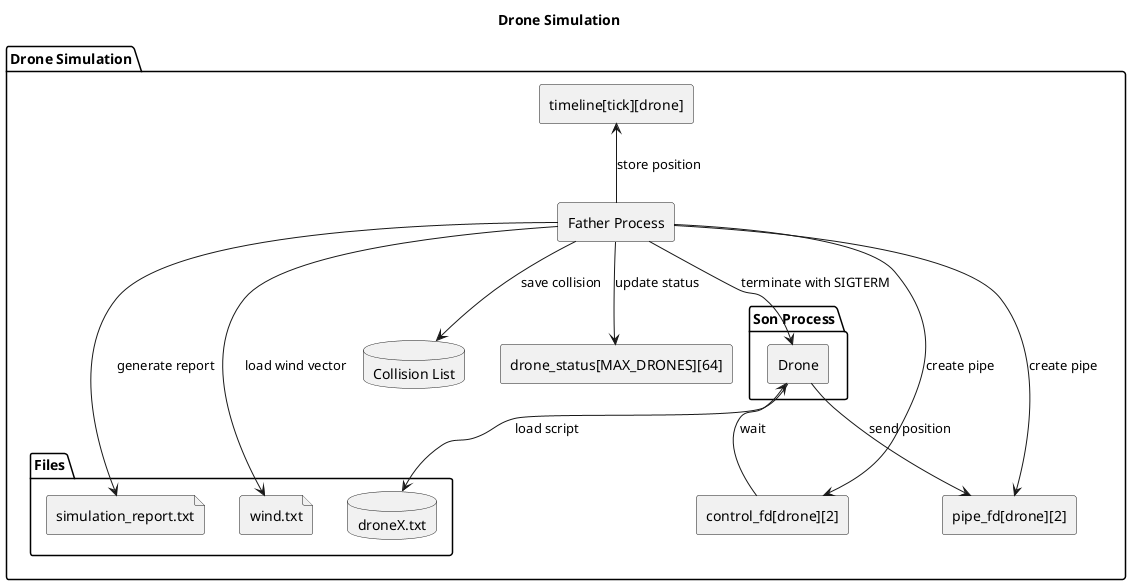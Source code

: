 @startuml
title Drone Simulation

package "Drone Simulation" {

    rectangle "timeline[tick][drone]" as Timeline
    package "Files" as Files {
        database "droneX.txt" as DroneFile
        file "simulation_report.txt" as Report
        file "wind.txt" as WindFile
    }

    rectangle "pipe_fd[drone][2]" as DataPipe
    rectangle "control_fd[drone][2]" as ControlPipe

    rectangle "Father Process" as Father
    package "Son Process" {
        rectangle "Drone" as Drone
    }

    database "Collision List" as CollisionList
    rectangle "drone_status[MAX_DRONES][64]" as Status

    ' Comunicação e sincronização
    Drone <-- ControlPipe : wait
    Drone --> DataPipe : send position
    Drone --> DroneFile : load script

    ' Pipes e processos
    Father --> ControlPipe : create pipe
    Father --> DataPipe : create pipe

    ' Armazenamento
    Father -up-> Timeline : store position
    Father --> Status : update status
    Father --> CollisionList : save collision
    Father --> Report : generate report

    ' Detecção de colisões
    Father --> Drone : terminate with SIGTERM

    ' Carregamento de ficheiros
    Father --> WindFile : load wind vector
}

@enduml
